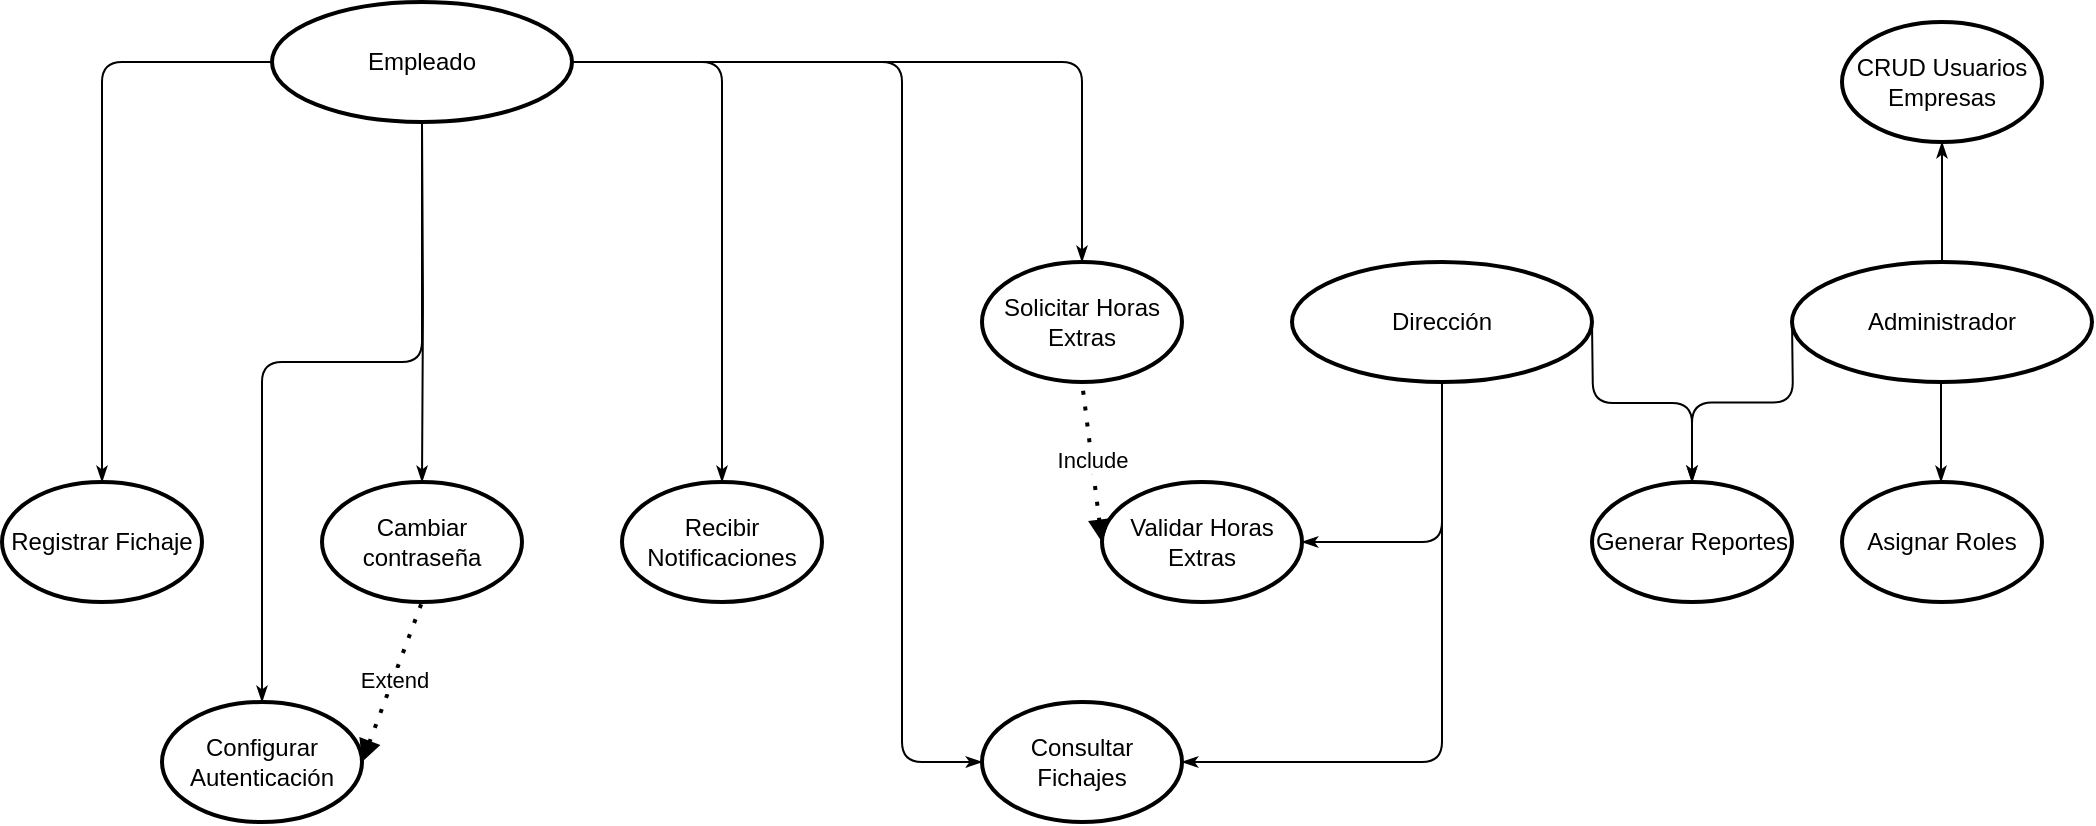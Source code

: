 <mxfile version="26.1.1">
  <diagram name="Page-1" id="8ce9d11a-91a2-4d17-14d8-a56ed91bf033">
    <mxGraphModel dx="1379" dy="749" grid="1" gridSize="10" guides="1" tooltips="1" connect="1" arrows="1" fold="1" page="1" pageScale="1" pageWidth="1100" pageHeight="850" background="none" math="0" shadow="0">
      <root>
        <mxCell id="0" />
        <mxCell id="1" parent="0" />
        <mxCell id="jzOGWuuaGEUKZe-l78xZ-30" style="edgeStyle=orthogonalEdgeStyle;rounded=1;html=1;labelBackgroundColor=none;startArrow=none;startFill=0;startSize=5;endArrow=classicThin;endFill=1;endSize=5;jettySize=auto;orthogonalLoop=1;strokeWidth=1;fontFamily=Verdana;fontSize=8;entryX=0.5;entryY=0;entryDx=0;entryDy=0;entryPerimeter=0;exitX=1;exitY=0.5;exitDx=0;exitDy=0;exitPerimeter=0;" edge="1" parent="1" source="jzOGWuuaGEUKZe-l78xZ-48" target="jzOGWuuaGEUKZe-l78xZ-39">
          <mxGeometry relative="1" as="geometry">
            <mxPoint x="355" y="170" as="sourcePoint" />
            <mxPoint x="455" y="220" as="targetPoint" />
            <Array as="points">
              <mxPoint x="610" y="110" />
            </Array>
          </mxGeometry>
        </mxCell>
        <mxCell id="jzOGWuuaGEUKZe-l78xZ-31" style="edgeStyle=orthogonalEdgeStyle;rounded=1;html=1;labelBackgroundColor=none;startArrow=none;startFill=0;startSize=5;endArrow=classicThin;endFill=1;endSize=5;jettySize=auto;orthogonalLoop=1;strokeWidth=1;fontFamily=Verdana;fontSize=8;entryX=0.5;entryY=0;entryDx=0;entryDy=0;entryPerimeter=0;exitX=0;exitY=0.5;exitDx=0;exitDy=0;exitPerimeter=0;" edge="1" parent="1" source="jzOGWuuaGEUKZe-l78xZ-48" target="jzOGWuuaGEUKZe-l78xZ-40">
          <mxGeometry relative="1" as="geometry">
            <mxPoint x="205" y="170" as="sourcePoint" />
            <mxPoint x="115" y="220" as="targetPoint" />
          </mxGeometry>
        </mxCell>
        <mxCell id="jzOGWuuaGEUKZe-l78xZ-32" style="edgeStyle=orthogonalEdgeStyle;rounded=1;html=1;labelBackgroundColor=none;startArrow=none;startFill=0;startSize=5;endArrow=classicThin;endFill=1;endSize=5;jettySize=auto;orthogonalLoop=1;strokeColor=#000000;strokeWidth=1;fontFamily=Verdana;fontSize=8;fontColor=#000000;exitX=0.5;exitY=1;exitDx=0;exitDy=0;exitPerimeter=0;entryX=1;entryY=0.5;entryDx=0;entryDy=0;entryPerimeter=0;" edge="1" parent="1" source="jzOGWuuaGEUKZe-l78xZ-47" target="jzOGWuuaGEUKZe-l78xZ-43">
          <mxGeometry relative="1" as="geometry">
            <mxPoint x="789.5" y="315" as="sourcePoint" />
            <mxPoint x="789.5" y="365" as="targetPoint" />
          </mxGeometry>
        </mxCell>
        <mxCell id="jzOGWuuaGEUKZe-l78xZ-33" style="edgeStyle=orthogonalEdgeStyle;rounded=1;html=1;labelBackgroundColor=none;startArrow=none;startFill=0;startSize=5;endArrow=classicThin;endFill=1;endSize=5;jettySize=auto;orthogonalLoop=1;strokeWidth=1;fontFamily=Verdana;fontSize=8;entryX=0.5;entryY=0;entryDx=0;entryDy=0;entryPerimeter=0;" edge="1" parent="1" target="jzOGWuuaGEUKZe-l78xZ-46">
          <mxGeometry relative="1" as="geometry">
            <mxPoint x="865" y="240" as="sourcePoint" />
            <mxPoint x="865" y="270" as="targetPoint" />
          </mxGeometry>
        </mxCell>
        <mxCell id="jzOGWuuaGEUKZe-l78xZ-34" style="edgeStyle=orthogonalEdgeStyle;rounded=1;html=1;labelBackgroundColor=none;startArrow=none;startFill=0;startSize=5;endArrow=classicThin;endFill=1;endSize=5;jettySize=auto;orthogonalLoop=1;strokeColor=#000000;strokeWidth=1;fontFamily=Verdana;fontSize=8;fontColor=#000000;" edge="1" parent="1">
          <mxGeometry relative="1" as="geometry">
            <mxPoint x="1039.5" y="270" as="sourcePoint" />
            <mxPoint x="1039.5" y="320" as="targetPoint" />
          </mxGeometry>
        </mxCell>
        <mxCell id="jzOGWuuaGEUKZe-l78xZ-35" style="edgeStyle=orthogonalEdgeStyle;rounded=1;html=1;labelBackgroundColor=none;startArrow=none;startFill=0;startSize=5;endArrow=classicThin;endFill=1;endSize=5;jettySize=auto;orthogonalLoop=1;strokeColor=#000000;strokeWidth=1;fontFamily=Verdana;fontSize=8;fontColor=#000000;entryX=0.5;entryY=0;entryDx=0;entryDy=0;entryPerimeter=0;" edge="1" parent="1" target="jzOGWuuaGEUKZe-l78xZ-46">
          <mxGeometry relative="1" as="geometry">
            <mxPoint x="965" y="239.5" as="sourcePoint" />
            <mxPoint x="865" y="239.5" as="targetPoint" />
          </mxGeometry>
        </mxCell>
        <mxCell id="jzOGWuuaGEUKZe-l78xZ-36" style="edgeStyle=orthogonalEdgeStyle;rounded=1;html=1;labelBackgroundColor=none;startArrow=none;startFill=0;startSize=5;endArrow=classicThin;endFill=1;endSize=5;jettySize=auto;orthogonalLoop=1;strokeWidth=1;fontFamily=Verdana;fontSize=8;exitX=1;exitY=0.5;exitDx=0;exitDy=0;exitPerimeter=0;entryX=0.5;entryY=0;entryDx=0;entryDy=0;entryPerimeter=0;" edge="1" parent="1" source="jzOGWuuaGEUKZe-l78xZ-48" target="jzOGWuuaGEUKZe-l78xZ-42">
          <mxGeometry relative="1" as="geometry">
            <Array as="points">
              <mxPoint x="430" y="110" />
            </Array>
            <mxPoint x="420" y="190" as="sourcePoint" />
            <mxPoint x="350" y="250" as="targetPoint" />
          </mxGeometry>
        </mxCell>
        <mxCell id="jzOGWuuaGEUKZe-l78xZ-37" style="edgeStyle=orthogonalEdgeStyle;rounded=1;html=1;labelBackgroundColor=none;startArrow=none;startFill=0;startSize=5;endArrow=classicThin;endFill=1;endSize=5;jettySize=auto;orthogonalLoop=1;strokeWidth=1;fontFamily=Verdana;fontSize=8;entryX=0.5;entryY=0;entryDx=0;entryDy=0;entryPerimeter=0;" edge="1" parent="1" target="jzOGWuuaGEUKZe-l78xZ-41">
          <mxGeometry relative="1" as="geometry">
            <mxPoint x="280" y="140" as="sourcePoint" />
            <mxPoint x="279.5" y="260" as="targetPoint" />
          </mxGeometry>
        </mxCell>
        <mxCell id="jzOGWuuaGEUKZe-l78xZ-38" value="Configurar Autenticación" style="strokeWidth=2;html=1;shape=mxgraph.flowchart.start_1;whiteSpace=wrap;" vertex="1" parent="1">
          <mxGeometry x="150" y="430" width="100" height="60" as="geometry" />
        </mxCell>
        <mxCell id="jzOGWuuaGEUKZe-l78xZ-39" value="Solicitar Horas Extras" style="strokeWidth=2;html=1;shape=mxgraph.flowchart.start_1;whiteSpace=wrap;" vertex="1" parent="1">
          <mxGeometry x="560" y="210" width="100" height="60" as="geometry" />
        </mxCell>
        <mxCell id="jzOGWuuaGEUKZe-l78xZ-40" value="Registrar Fichaje" style="strokeWidth=2;html=1;shape=mxgraph.flowchart.start_1;whiteSpace=wrap;" vertex="1" parent="1">
          <mxGeometry x="70" y="320" width="100" height="60" as="geometry" />
        </mxCell>
        <mxCell id="jzOGWuuaGEUKZe-l78xZ-41" value="Cambiar contraseña" style="strokeWidth=2;html=1;shape=mxgraph.flowchart.start_1;whiteSpace=wrap;" vertex="1" parent="1">
          <mxGeometry x="230" y="320" width="100" height="60" as="geometry" />
        </mxCell>
        <mxCell id="jzOGWuuaGEUKZe-l78xZ-42" value="Recibir Notificaciones" style="strokeWidth=2;html=1;shape=mxgraph.flowchart.start_1;whiteSpace=wrap;" vertex="1" parent="1">
          <mxGeometry x="380" y="320" width="100" height="60" as="geometry" />
        </mxCell>
        <mxCell id="jzOGWuuaGEUKZe-l78xZ-43" value="Validar Horas Extras" style="strokeWidth=2;html=1;shape=mxgraph.flowchart.start_1;whiteSpace=wrap;" vertex="1" parent="1">
          <mxGeometry x="620" y="320" width="100" height="60" as="geometry" />
        </mxCell>
        <mxCell id="jzOGWuuaGEUKZe-l78xZ-44" value="Asignar Roles" style="strokeWidth=2;html=1;shape=mxgraph.flowchart.start_1;whiteSpace=wrap;" vertex="1" parent="1">
          <mxGeometry x="990" y="320" width="100" height="60" as="geometry" />
        </mxCell>
        <mxCell id="jzOGWuuaGEUKZe-l78xZ-45" value="Administrador" style="strokeWidth=2;html=1;shape=mxgraph.flowchart.start_1;whiteSpace=wrap;" vertex="1" parent="1">
          <mxGeometry x="965" y="210" width="150" height="60" as="geometry" />
        </mxCell>
        <mxCell id="jzOGWuuaGEUKZe-l78xZ-46" value="Generar Reportes" style="strokeWidth=2;html=1;shape=mxgraph.flowchart.start_1;whiteSpace=wrap;" vertex="1" parent="1">
          <mxGeometry x="865" y="320" width="100" height="60" as="geometry" />
        </mxCell>
        <mxCell id="jzOGWuuaGEUKZe-l78xZ-47" value="Dirección" style="strokeWidth=2;html=1;shape=mxgraph.flowchart.start_1;whiteSpace=wrap;" vertex="1" parent="1">
          <mxGeometry x="715" y="210" width="150" height="60" as="geometry" />
        </mxCell>
        <mxCell id="jzOGWuuaGEUKZe-l78xZ-48" value="Empleado" style="strokeWidth=2;html=1;shape=mxgraph.flowchart.start_1;whiteSpace=wrap;" vertex="1" parent="1">
          <mxGeometry x="205" y="80" width="150" height="60" as="geometry" />
        </mxCell>
        <mxCell id="jzOGWuuaGEUKZe-l78xZ-49" value="" style="endArrow=none;dashed=1;html=1;dashPattern=1 3;strokeWidth=2;rounded=0;entryX=0.5;entryY=1;entryDx=0;entryDy=0;entryPerimeter=0;exitX=0;exitY=0.5;exitDx=0;exitDy=0;exitPerimeter=0;curved=0;startArrow=block;startFill=1;" edge="1" parent="1" source="jzOGWuuaGEUKZe-l78xZ-43" target="jzOGWuuaGEUKZe-l78xZ-39">
          <mxGeometry width="50" height="50" relative="1" as="geometry">
            <mxPoint x="550" y="420" as="sourcePoint" />
            <mxPoint x="600" y="370" as="targetPoint" />
          </mxGeometry>
        </mxCell>
        <mxCell id="jzOGWuuaGEUKZe-l78xZ-50" value="Include" style="edgeLabel;html=1;align=center;verticalAlign=middle;resizable=0;points=[];" vertex="1" connectable="0" parent="jzOGWuuaGEUKZe-l78xZ-49">
          <mxGeometry x="0.026" relative="1" as="geometry">
            <mxPoint as="offset" />
          </mxGeometry>
        </mxCell>
        <mxCell id="jzOGWuuaGEUKZe-l78xZ-51" style="edgeStyle=orthogonalEdgeStyle;rounded=1;html=1;labelBackgroundColor=none;startArrow=none;startFill=0;startSize=5;endArrow=classicThin;endFill=1;endSize=5;jettySize=auto;orthogonalLoop=1;strokeWidth=1;fontFamily=Verdana;fontSize=8;entryX=0.5;entryY=0;entryDx=0;entryDy=0;entryPerimeter=0;exitX=0.5;exitY=1;exitDx=0;exitDy=0;exitPerimeter=0;" edge="1" parent="1" source="jzOGWuuaGEUKZe-l78xZ-48" target="jzOGWuuaGEUKZe-l78xZ-38">
          <mxGeometry relative="1" as="geometry">
            <mxPoint x="255" y="270" as="sourcePoint" />
            <mxPoint x="170" y="420" as="targetPoint" />
            <Array as="points">
              <mxPoint x="280" y="260" />
              <mxPoint x="200" y="260" />
            </Array>
          </mxGeometry>
        </mxCell>
        <mxCell id="jzOGWuuaGEUKZe-l78xZ-52" value="" style="endArrow=none;dashed=1;html=1;dashPattern=1 3;strokeWidth=2;rounded=0;entryX=0.5;entryY=1;entryDx=0;entryDy=0;entryPerimeter=0;exitX=1;exitY=0.5;exitDx=0;exitDy=0;exitPerimeter=0;curved=0;startArrow=block;startFill=1;" edge="1" parent="1" source="jzOGWuuaGEUKZe-l78xZ-38">
          <mxGeometry width="50" height="50" relative="1" as="geometry">
            <mxPoint x="430" y="460" as="sourcePoint" />
            <mxPoint x="280" y="380" as="targetPoint" />
          </mxGeometry>
        </mxCell>
        <mxCell id="jzOGWuuaGEUKZe-l78xZ-53" value="Extend" style="edgeLabel;html=1;align=center;verticalAlign=middle;resizable=0;points=[];" vertex="1" connectable="0" parent="jzOGWuuaGEUKZe-l78xZ-52">
          <mxGeometry x="0.026" relative="1" as="geometry">
            <mxPoint as="offset" />
          </mxGeometry>
        </mxCell>
        <mxCell id="jzOGWuuaGEUKZe-l78xZ-54" value="Consultar Fichajes" style="strokeWidth=2;html=1;shape=mxgraph.flowchart.start_1;whiteSpace=wrap;" vertex="1" parent="1">
          <mxGeometry x="560" y="430" width="100" height="60" as="geometry" />
        </mxCell>
        <mxCell id="jzOGWuuaGEUKZe-l78xZ-55" style="edgeStyle=orthogonalEdgeStyle;rounded=1;html=1;labelBackgroundColor=none;startArrow=none;startFill=0;startSize=5;endArrow=classicThin;endFill=1;endSize=5;jettySize=auto;orthogonalLoop=1;strokeWidth=1;fontFamily=Verdana;fontSize=8;exitX=1;exitY=0.5;exitDx=0;exitDy=0;exitPerimeter=0;entryX=0;entryY=0.5;entryDx=0;entryDy=0;entryPerimeter=0;" edge="1" parent="1" source="jzOGWuuaGEUKZe-l78xZ-48" target="jzOGWuuaGEUKZe-l78xZ-54">
          <mxGeometry relative="1" as="geometry">
            <Array as="points">
              <mxPoint x="520" y="110" />
              <mxPoint x="520" y="460" />
            </Array>
            <mxPoint x="365" y="120" as="sourcePoint" />
            <mxPoint x="440" y="330" as="targetPoint" />
          </mxGeometry>
        </mxCell>
        <mxCell id="jzOGWuuaGEUKZe-l78xZ-56" style="edgeStyle=orthogonalEdgeStyle;rounded=1;html=1;labelBackgroundColor=none;startArrow=none;startFill=0;startSize=5;endArrow=classicThin;endFill=1;endSize=5;jettySize=auto;orthogonalLoop=1;strokeColor=#000000;strokeWidth=1;fontFamily=Verdana;fontSize=8;fontColor=#000000;exitX=0.5;exitY=1;exitDx=0;exitDy=0;exitPerimeter=0;entryX=1;entryY=0.5;entryDx=0;entryDy=0;entryPerimeter=0;" edge="1" parent="1" source="jzOGWuuaGEUKZe-l78xZ-47" target="jzOGWuuaGEUKZe-l78xZ-54">
          <mxGeometry relative="1" as="geometry">
            <mxPoint x="840" y="400" as="sourcePoint" />
            <mxPoint x="770" y="480" as="targetPoint" />
          </mxGeometry>
        </mxCell>
        <mxCell id="jzOGWuuaGEUKZe-l78xZ-57" value="CRUD Usuarios&lt;div&gt;Empresas&lt;/div&gt;" style="strokeWidth=2;html=1;shape=mxgraph.flowchart.start_1;whiteSpace=wrap;" vertex="1" parent="1">
          <mxGeometry x="990" y="90" width="100" height="60" as="geometry" />
        </mxCell>
        <mxCell id="jzOGWuuaGEUKZe-l78xZ-58" style="edgeStyle=orthogonalEdgeStyle;rounded=1;html=1;labelBackgroundColor=none;startArrow=none;startFill=0;startSize=5;endArrow=classicThin;endFill=1;endSize=5;jettySize=auto;orthogonalLoop=1;strokeColor=#000000;strokeWidth=1;fontFamily=Verdana;fontSize=8;fontColor=#000000;exitX=0.5;exitY=0;exitDx=0;exitDy=0;exitPerimeter=0;entryX=0.5;entryY=1;entryDx=0;entryDy=0;entryPerimeter=0;" edge="1" parent="1" source="jzOGWuuaGEUKZe-l78xZ-45" target="jzOGWuuaGEUKZe-l78xZ-57">
          <mxGeometry relative="1" as="geometry">
            <mxPoint x="1049.5" y="280" as="sourcePoint" />
            <mxPoint x="1049.5" y="330" as="targetPoint" />
          </mxGeometry>
        </mxCell>
      </root>
    </mxGraphModel>
  </diagram>
</mxfile>
